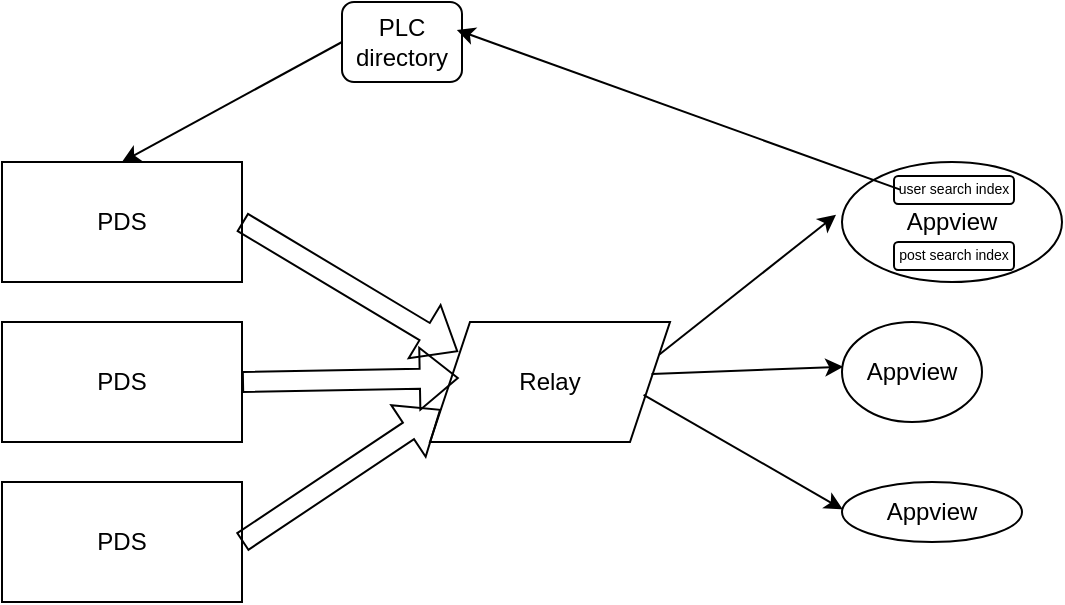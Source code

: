 <mxfile version="26.2.14">
  <diagram name="Page-1" id="8sdDu0vK0MSiT6kUND63">
    <mxGraphModel dx="984" dy="547" grid="1" gridSize="10" guides="1" tooltips="1" connect="1" arrows="1" fold="1" page="1" pageScale="1" pageWidth="827" pageHeight="1169" math="0" shadow="0">
      <root>
        <mxCell id="0" />
        <mxCell id="1" parent="0" />
        <mxCell id="viiFKY2QcSOvLwfd27hr-11" value="orbital" parent="0" />
        <mxCell id="viiFKY2QcSOvLwfd27hr-13" value="PDS" style="rounded=0;whiteSpace=wrap;html=1;" vertex="1" parent="viiFKY2QcSOvLwfd27hr-11">
          <mxGeometry x="140" y="220" width="120" height="60" as="geometry" />
        </mxCell>
        <mxCell id="viiFKY2QcSOvLwfd27hr-14" value="PDS" style="rounded=0;whiteSpace=wrap;html=1;" vertex="1" parent="viiFKY2QcSOvLwfd27hr-11">
          <mxGeometry x="140" y="300" width="120" height="60" as="geometry" />
        </mxCell>
        <mxCell id="viiFKY2QcSOvLwfd27hr-15" value="PDS" style="rounded=0;whiteSpace=wrap;html=1;" vertex="1" parent="viiFKY2QcSOvLwfd27hr-11">
          <mxGeometry x="140" y="380" width="120" height="60" as="geometry" />
        </mxCell>
        <mxCell id="viiFKY2QcSOvLwfd27hr-16" value="Relay" style="shape=parallelogram;perimeter=parallelogramPerimeter;whiteSpace=wrap;html=1;fixedSize=1;" vertex="1" parent="viiFKY2QcSOvLwfd27hr-11">
          <mxGeometry x="354" y="300" width="120" height="60" as="geometry" />
        </mxCell>
        <mxCell id="viiFKY2QcSOvLwfd27hr-17" value="Appview" style="ellipse;whiteSpace=wrap;html=1;" vertex="1" parent="viiFKY2QcSOvLwfd27hr-11">
          <mxGeometry x="560" y="220" width="110" height="60" as="geometry" />
        </mxCell>
        <mxCell id="viiFKY2QcSOvLwfd27hr-19" value="Appview" style="ellipse;whiteSpace=wrap;html=1;" vertex="1" parent="viiFKY2QcSOvLwfd27hr-11">
          <mxGeometry x="560" y="300" width="70" height="50" as="geometry" />
        </mxCell>
        <mxCell id="viiFKY2QcSOvLwfd27hr-20" value="Appview" style="ellipse;whiteSpace=wrap;html=1;" vertex="1" parent="viiFKY2QcSOvLwfd27hr-11">
          <mxGeometry x="560" y="380" width="90" height="30" as="geometry" />
        </mxCell>
        <mxCell id="viiFKY2QcSOvLwfd27hr-21" value="" style="shape=flexArrow;endArrow=classic;html=1;rounded=0;exitX=1;exitY=0.5;exitDx=0;exitDy=0;entryX=0.117;entryY=0.247;entryDx=0;entryDy=0;entryPerimeter=0;" edge="1" parent="viiFKY2QcSOvLwfd27hr-11" source="viiFKY2QcSOvLwfd27hr-13" target="viiFKY2QcSOvLwfd27hr-16">
          <mxGeometry width="50" height="50" relative="1" as="geometry">
            <mxPoint x="390" y="610" as="sourcePoint" />
            <mxPoint x="440" y="560" as="targetPoint" />
          </mxGeometry>
        </mxCell>
        <mxCell id="viiFKY2QcSOvLwfd27hr-22" value="" style="shape=flexArrow;endArrow=classic;html=1;rounded=0;exitX=1;exitY=0.5;exitDx=0;exitDy=0;entryX=0.12;entryY=0.467;entryDx=0;entryDy=0;entryPerimeter=0;" edge="1" parent="viiFKY2QcSOvLwfd27hr-11" source="viiFKY2QcSOvLwfd27hr-14" target="viiFKY2QcSOvLwfd27hr-16">
          <mxGeometry width="50" height="50" relative="1" as="geometry">
            <mxPoint x="270" y="260" as="sourcePoint" />
            <mxPoint x="378" y="325" as="targetPoint" />
          </mxGeometry>
        </mxCell>
        <mxCell id="viiFKY2QcSOvLwfd27hr-23" value="" style="shape=flexArrow;endArrow=classic;html=1;rounded=0;exitX=1;exitY=0.5;exitDx=0;exitDy=0;entryX=0;entryY=0.75;entryDx=0;entryDy=0;" edge="1" parent="viiFKY2QcSOvLwfd27hr-11" source="viiFKY2QcSOvLwfd27hr-15" target="viiFKY2QcSOvLwfd27hr-16">
          <mxGeometry width="50" height="50" relative="1" as="geometry">
            <mxPoint x="270" y="340" as="sourcePoint" />
            <mxPoint x="360" y="350" as="targetPoint" />
          </mxGeometry>
        </mxCell>
        <mxCell id="viiFKY2QcSOvLwfd27hr-24" value="" style="endArrow=classic;html=1;rounded=0;entryX=-0.027;entryY=0.44;entryDx=0;entryDy=0;entryPerimeter=0;exitX=1;exitY=0.25;exitDx=0;exitDy=0;" edge="1" parent="viiFKY2QcSOvLwfd27hr-11" source="viiFKY2QcSOvLwfd27hr-16" target="viiFKY2QcSOvLwfd27hr-17">
          <mxGeometry width="50" height="50" relative="1" as="geometry">
            <mxPoint x="350" y="350" as="sourcePoint" />
            <mxPoint x="400" y="300" as="targetPoint" />
          </mxGeometry>
        </mxCell>
        <mxCell id="viiFKY2QcSOvLwfd27hr-25" value="" style="endArrow=classic;html=1;rounded=0;entryX=0.009;entryY=0.448;entryDx=0;entryDy=0;entryPerimeter=0;exitX=0.923;exitY=0.433;exitDx=0;exitDy=0;exitPerimeter=0;" edge="1" parent="viiFKY2QcSOvLwfd27hr-11" source="viiFKY2QcSOvLwfd27hr-16" target="viiFKY2QcSOvLwfd27hr-19">
          <mxGeometry width="50" height="50" relative="1" as="geometry">
            <mxPoint x="479" y="326" as="sourcePoint" />
            <mxPoint x="568" y="262" as="targetPoint" />
          </mxGeometry>
        </mxCell>
        <mxCell id="viiFKY2QcSOvLwfd27hr-26" value="" style="endArrow=classic;html=1;rounded=0;entryX=0.004;entryY=0.456;entryDx=0;entryDy=0;entryPerimeter=0;exitX=0.89;exitY=0.607;exitDx=0;exitDy=0;exitPerimeter=0;" edge="1" parent="viiFKY2QcSOvLwfd27hr-11" source="viiFKY2QcSOvLwfd27hr-16" target="viiFKY2QcSOvLwfd27hr-20">
          <mxGeometry width="50" height="50" relative="1" as="geometry">
            <mxPoint x="475" y="336" as="sourcePoint" />
            <mxPoint x="571" y="332" as="targetPoint" />
          </mxGeometry>
        </mxCell>
        <mxCell id="viiFKY2QcSOvLwfd27hr-12" value="strato" parent="0" />
        <mxCell id="viiFKY2QcSOvLwfd27hr-27" value="PLC directory" style="rounded=1;whiteSpace=wrap;html=1;" vertex="1" parent="viiFKY2QcSOvLwfd27hr-12">
          <mxGeometry x="310" y="140" width="60" height="40" as="geometry" />
        </mxCell>
        <mxCell id="viiFKY2QcSOvLwfd27hr-30" value="user search index" style="rounded=1;whiteSpace=wrap;html=1;fontSize=7;" vertex="1" parent="viiFKY2QcSOvLwfd27hr-12">
          <mxGeometry x="586" y="227" width="60" height="14" as="geometry" />
        </mxCell>
        <mxCell id="viiFKY2QcSOvLwfd27hr-31" value="post search index" style="rounded=1;whiteSpace=wrap;html=1;fontSize=7;" vertex="1" parent="viiFKY2QcSOvLwfd27hr-12">
          <mxGeometry x="586" y="260" width="60" height="14" as="geometry" />
        </mxCell>
        <mxCell id="viiFKY2QcSOvLwfd27hr-32" value="" style="endArrow=classic;html=1;rounded=0;entryX=0.957;entryY=0.349;entryDx=0;entryDy=0;entryPerimeter=0;exitX=0.052;exitY=0.486;exitDx=0;exitDy=0;exitPerimeter=0;" edge="1" parent="viiFKY2QcSOvLwfd27hr-12" source="viiFKY2QcSOvLwfd27hr-30" target="viiFKY2QcSOvLwfd27hr-27">
          <mxGeometry width="50" height="50" relative="1" as="geometry">
            <mxPoint x="479" y="326" as="sourcePoint" />
            <mxPoint x="577" y="206" as="targetPoint" />
          </mxGeometry>
        </mxCell>
        <mxCell id="viiFKY2QcSOvLwfd27hr-33" value="" style="endArrow=classic;html=1;rounded=0;entryX=0.5;entryY=0;entryDx=0;entryDy=0;exitX=0;exitY=0.5;exitDx=0;exitDy=0;" edge="1" parent="viiFKY2QcSOvLwfd27hr-12" source="viiFKY2QcSOvLwfd27hr-27" target="viiFKY2QcSOvLwfd27hr-13">
          <mxGeometry width="50" height="50" relative="1" as="geometry">
            <mxPoint x="604" y="177" as="sourcePoint" />
            <mxPoint x="377" y="164" as="targetPoint" />
          </mxGeometry>
        </mxCell>
      </root>
    </mxGraphModel>
  </diagram>
</mxfile>
